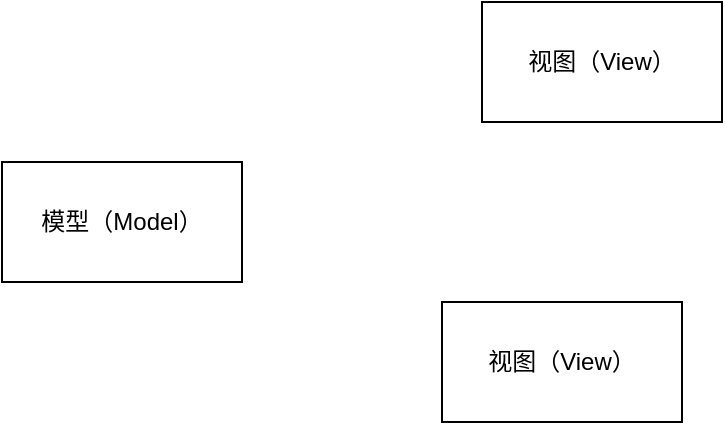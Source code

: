 <mxfile version="24.0.5" type="github">
  <diagram name="第 1 页" id="pD1kKU6MXvbNj64g7TcM">
    <mxGraphModel dx="1554" dy="831" grid="1" gridSize="10" guides="1" tooltips="1" connect="1" arrows="1" fold="1" page="1" pageScale="1" pageWidth="827" pageHeight="1169" math="0" shadow="0">
      <root>
        <mxCell id="0" />
        <mxCell id="1" parent="0" />
        <mxCell id="kZE5miM1In5AitzgY8_J-1" value="视图（View）" style="rounded=0;whiteSpace=wrap;html=1;" vertex="1" parent="1">
          <mxGeometry x="400" y="260" width="120" height="60" as="geometry" />
        </mxCell>
        <mxCell id="kZE5miM1In5AitzgY8_J-2" value="模型（Model）" style="rounded=0;whiteSpace=wrap;html=1;strokeColor=default;align=center;verticalAlign=middle;fontFamily=Helvetica;fontSize=12;fontColor=default;fillColor=default;" vertex="1" parent="1">
          <mxGeometry x="160" y="340" width="120" height="60" as="geometry" />
        </mxCell>
        <mxCell id="kZE5miM1In5AitzgY8_J-4" value="视图（View）" style="rounded=0;whiteSpace=wrap;html=1;" vertex="1" parent="1">
          <mxGeometry x="380" y="410" width="120" height="60" as="geometry" />
        </mxCell>
      </root>
    </mxGraphModel>
  </diagram>
</mxfile>
